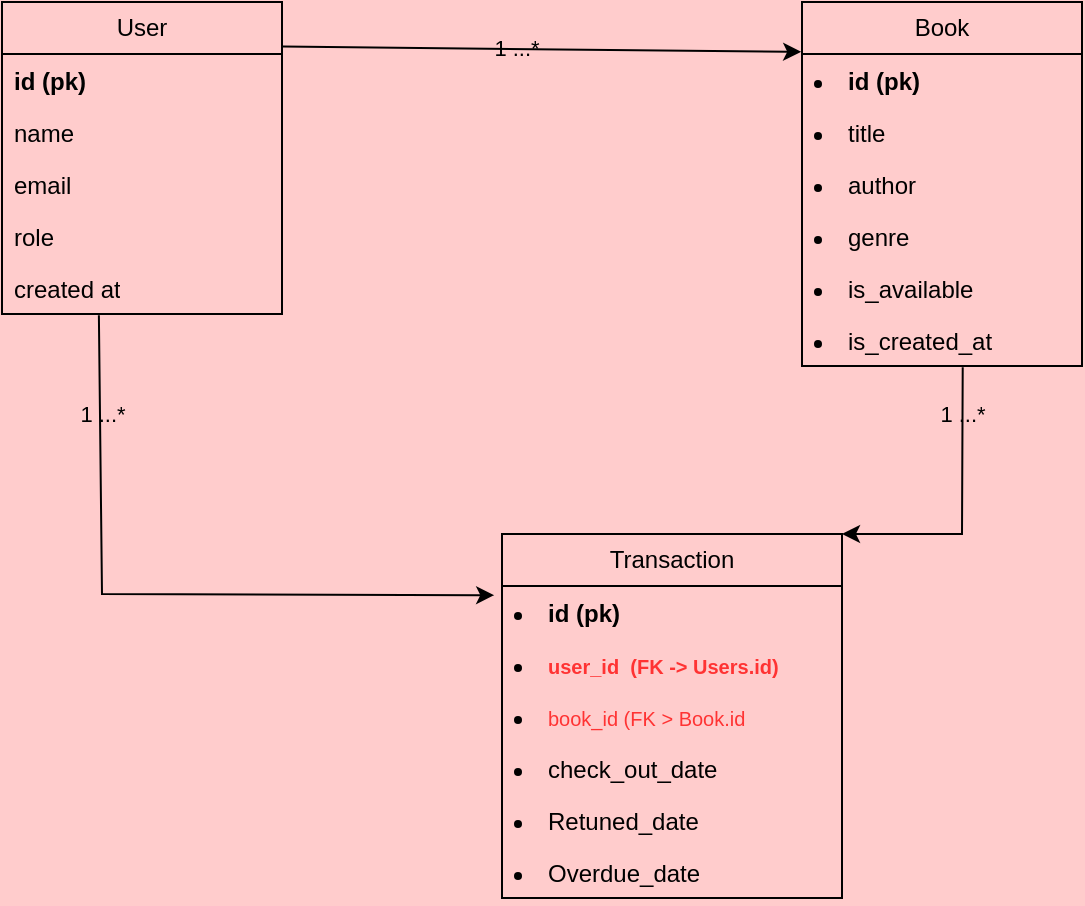 <mxfile version="27.0.6">
  <diagram name="Page-1" id="eJ5uw_zrAGtuqEUsYYr_">
    <mxGraphModel dx="1511" dy="511" grid="1" gridSize="10" guides="1" tooltips="1" connect="1" arrows="1" fold="1" page="1" pageScale="1" pageWidth="850" pageHeight="1100" background="#FFCCCC" math="0" shadow="0">
      <root>
        <mxCell id="0" />
        <mxCell id="1" parent="0" />
        <mxCell id="eAUDB-SRGVo6K7p-f1jW-1" value="User" style="swimlane;fontStyle=0;childLayout=stackLayout;horizontal=1;startSize=26;fillColor=none;horizontalStack=0;resizeParent=1;resizeParentMax=0;resizeLast=0;collapsible=1;marginBottom=0;whiteSpace=wrap;html=1;labelBackgroundColor=none;" parent="1" vertex="1">
          <mxGeometry x="70" y="34" width="140" height="156" as="geometry" />
        </mxCell>
        <mxCell id="eAUDB-SRGVo6K7p-f1jW-3" value="&lt;b&gt;id (pk)&lt;/b&gt;" style="text;strokeColor=none;fillColor=none;align=left;verticalAlign=top;spacingLeft=4;spacingRight=4;overflow=hidden;rotatable=0;points=[[0,0.5],[1,0.5]];portConstraint=eastwest;whiteSpace=wrap;html=1;labelBackgroundColor=none;" parent="eAUDB-SRGVo6K7p-f1jW-1" vertex="1">
          <mxGeometry y="26" width="140" height="26" as="geometry" />
        </mxCell>
        <mxCell id="eAUDB-SRGVo6K7p-f1jW-5" value="name" style="text;strokeColor=none;fillColor=none;align=left;verticalAlign=top;spacingLeft=4;spacingRight=4;overflow=hidden;rotatable=0;points=[[0,0.5],[1,0.5]];portConstraint=eastwest;whiteSpace=wrap;html=1;labelBackgroundColor=none;" parent="eAUDB-SRGVo6K7p-f1jW-1" vertex="1">
          <mxGeometry y="52" width="140" height="26" as="geometry" />
        </mxCell>
        <mxCell id="eAUDB-SRGVo6K7p-f1jW-6" value="email" style="text;strokeColor=none;fillColor=none;align=left;verticalAlign=top;spacingLeft=4;spacingRight=4;overflow=hidden;rotatable=0;points=[[0,0.5],[1,0.5]];portConstraint=eastwest;whiteSpace=wrap;html=1;labelBackgroundColor=none;" parent="eAUDB-SRGVo6K7p-f1jW-1" vertex="1">
          <mxGeometry y="78" width="140" height="26" as="geometry" />
        </mxCell>
        <mxCell id="eAUDB-SRGVo6K7p-f1jW-32" value="role" style="text;strokeColor=none;fillColor=none;align=left;verticalAlign=top;spacingLeft=4;spacingRight=4;overflow=hidden;rotatable=0;points=[[0,0.5],[1,0.5]];portConstraint=eastwest;whiteSpace=wrap;html=1;labelBackgroundColor=none;" parent="eAUDB-SRGVo6K7p-f1jW-1" vertex="1">
          <mxGeometry y="104" width="140" height="26" as="geometry" />
        </mxCell>
        <mxCell id="eAUDB-SRGVo6K7p-f1jW-4" value="created at" style="text;strokeColor=none;fillColor=none;align=left;verticalAlign=top;spacingLeft=4;spacingRight=4;overflow=hidden;rotatable=0;points=[[0,0.5],[1,0.5]];portConstraint=eastwest;whiteSpace=wrap;html=1;labelBackgroundColor=none;" parent="eAUDB-SRGVo6K7p-f1jW-1" vertex="1">
          <mxGeometry y="130" width="140" height="26" as="geometry" />
        </mxCell>
        <mxCell id="eAUDB-SRGVo6K7p-f1jW-7" value="Book" style="swimlane;fontStyle=0;childLayout=stackLayout;horizontal=1;startSize=26;fillColor=none;horizontalStack=0;resizeParent=1;resizeParentMax=0;resizeLast=0;collapsible=1;marginBottom=0;whiteSpace=wrap;html=1;labelBackgroundColor=none;" parent="1" vertex="1">
          <mxGeometry x="470" y="34" width="140" height="182" as="geometry" />
        </mxCell>
        <mxCell id="eAUDB-SRGVo6K7p-f1jW-8" value="&lt;li&gt;&lt;b&gt;id (pk)&lt;/b&gt;&lt;/li&gt;" style="text;strokeColor=none;fillColor=none;align=left;verticalAlign=top;spacingLeft=4;spacingRight=4;overflow=hidden;rotatable=0;points=[[0,0.5],[1,0.5]];portConstraint=eastwest;whiteSpace=wrap;html=1;labelBackgroundColor=none;" parent="eAUDB-SRGVo6K7p-f1jW-7" vertex="1">
          <mxGeometry y="26" width="140" height="26" as="geometry" />
        </mxCell>
        <mxCell id="eAUDB-SRGVo6K7p-f1jW-34" value="&lt;li&gt;title&amp;nbsp;&lt;/li&gt;" style="text;strokeColor=none;fillColor=none;align=left;verticalAlign=top;spacingLeft=4;spacingRight=4;overflow=hidden;rotatable=0;points=[[0,0.5],[1,0.5]];portConstraint=eastwest;whiteSpace=wrap;html=1;labelBackgroundColor=none;" parent="eAUDB-SRGVo6K7p-f1jW-7" vertex="1">
          <mxGeometry y="52" width="140" height="26" as="geometry" />
        </mxCell>
        <mxCell id="eAUDB-SRGVo6K7p-f1jW-9" value="&lt;li&gt;&lt;span style=&quot;background-color: transparent; color: light-dark(rgb(0, 0, 0), rgb(255, 255, 255));&quot;&gt;author&lt;/span&gt;&lt;/li&gt;" style="text;strokeColor=none;fillColor=none;align=left;verticalAlign=top;spacingLeft=4;spacingRight=4;overflow=hidden;rotatable=0;points=[[0,0.5],[1,0.5]];portConstraint=eastwest;whiteSpace=wrap;html=1;labelBackgroundColor=none;" parent="eAUDB-SRGVo6K7p-f1jW-7" vertex="1">
          <mxGeometry y="78" width="140" height="26" as="geometry" />
        </mxCell>
        <mxCell id="eAUDB-SRGVo6K7p-f1jW-10" value="&lt;li&gt;&lt;span style=&quot;background-color: transparent; color: light-dark(rgb(0, 0, 0), rgb(255, 255, 255));&quot;&gt;genre&lt;/span&gt;&lt;/li&gt;" style="text;strokeColor=none;fillColor=none;align=left;verticalAlign=top;spacingLeft=4;spacingRight=4;overflow=hidden;rotatable=0;points=[[0,0.5],[1,0.5]];portConstraint=eastwest;whiteSpace=wrap;html=1;labelBackgroundColor=none;" parent="eAUDB-SRGVo6K7p-f1jW-7" vertex="1">
          <mxGeometry y="104" width="140" height="26" as="geometry" />
        </mxCell>
        <mxCell id="eAUDB-SRGVo6K7p-f1jW-13" value="&lt;li&gt;&lt;span style=&quot;background-color: transparent; color: light-dark(rgb(0, 0, 0), rgb(255, 255, 255));&quot;&gt;is_available&lt;/span&gt;&lt;/li&gt;" style="text;strokeColor=none;fillColor=none;align=left;verticalAlign=top;spacingLeft=4;spacingRight=4;overflow=hidden;rotatable=0;points=[[0,0.5],[1,0.5]];portConstraint=eastwest;whiteSpace=wrap;html=1;labelBackgroundColor=none;" parent="eAUDB-SRGVo6K7p-f1jW-7" vertex="1">
          <mxGeometry y="130" width="140" height="26" as="geometry" />
        </mxCell>
        <mxCell id="eAUDB-SRGVo6K7p-f1jW-11" value="&lt;li&gt;&lt;span style=&quot;background-color: transparent; color: light-dark(rgb(0, 0, 0), rgb(255, 255, 255));&quot;&gt;is_created_at&amp;nbsp;&lt;/span&gt;&lt;/li&gt;" style="text;strokeColor=none;fillColor=none;align=left;verticalAlign=top;spacingLeft=4;spacingRight=4;overflow=hidden;rotatable=0;points=[[0,0.5],[1,0.5]];portConstraint=eastwest;whiteSpace=wrap;html=1;labelBackgroundColor=none;" parent="eAUDB-SRGVo6K7p-f1jW-7" vertex="1">
          <mxGeometry y="156" width="140" height="26" as="geometry" />
        </mxCell>
        <mxCell id="eAUDB-SRGVo6K7p-f1jW-15" value="Transaction" style="swimlane;fontStyle=0;childLayout=stackLayout;horizontal=1;startSize=26;fillColor=none;horizontalStack=0;resizeParent=1;resizeParentMax=0;resizeLast=0;collapsible=1;marginBottom=0;whiteSpace=wrap;html=1;labelBackgroundColor=none;" parent="1" vertex="1">
          <mxGeometry x="320" y="300" width="170" height="182" as="geometry">
            <mxRectangle x="320" y="300" width="100" height="30" as="alternateBounds" />
          </mxGeometry>
        </mxCell>
        <mxCell id="eAUDB-SRGVo6K7p-f1jW-16" value="&lt;li&gt;&lt;b&gt;id (pk)&lt;/b&gt;&lt;/li&gt;" style="text;strokeColor=none;fillColor=none;align=left;verticalAlign=top;spacingLeft=4;spacingRight=4;overflow=hidden;rotatable=0;points=[[0,0.5],[1,0.5]];portConstraint=eastwest;whiteSpace=wrap;html=1;labelBackgroundColor=none;" parent="eAUDB-SRGVo6K7p-f1jW-15" vertex="1">
          <mxGeometry y="26" width="170" height="26" as="geometry" />
        </mxCell>
        <mxCell id="eAUDB-SRGVo6K7p-f1jW-17" value="&lt;li&gt;&lt;font style=&quot;font-size: 10px; color: rgb(255, 51, 51);&quot;&gt;&lt;b&gt;&lt;span style=&quot;background-color: transparent;&quot;&gt;user_id&amp;nbsp;&amp;nbsp;&lt;/span&gt;(FK -&amp;gt; Users.id)&lt;/b&gt;&lt;/font&gt;&lt;/li&gt;" style="text;strokeColor=none;fillColor=none;align=left;verticalAlign=top;spacingLeft=4;spacingRight=4;overflow=hidden;rotatable=0;points=[[0,0.5],[1,0.5]];portConstraint=eastwest;whiteSpace=wrap;html=1;labelBackgroundColor=none;" parent="eAUDB-SRGVo6K7p-f1jW-15" vertex="1">
          <mxGeometry y="52" width="170" height="26" as="geometry" />
        </mxCell>
        <mxCell id="eAUDB-SRGVo6K7p-f1jW-18" value="&lt;li&gt;&lt;span style=&quot;background-color: transparent;&quot;&gt;&lt;font style=&quot;font-size: 10px; color: light-dark(rgb(255, 51, 51), rgb(255, 255, 255));&quot;&gt;book_id (FK &amp;gt; Book.id&lt;/font&gt;&lt;/span&gt;&lt;/li&gt;" style="text;strokeColor=none;fillColor=none;align=left;verticalAlign=top;spacingLeft=4;spacingRight=4;overflow=hidden;rotatable=0;points=[[0,0.5],[1,0.5]];portConstraint=eastwest;whiteSpace=wrap;html=1;labelBackgroundColor=none;" parent="eAUDB-SRGVo6K7p-f1jW-15" vertex="1">
          <mxGeometry y="78" width="170" height="26" as="geometry" />
        </mxCell>
        <mxCell id="eAUDB-SRGVo6K7p-f1jW-24" value="&lt;li&gt;&lt;span style=&quot;background-color: transparent; color: light-dark(rgb(0, 0, 0), rgb(255, 255, 255));&quot;&gt;check_out_date&lt;/span&gt;&lt;/li&gt;" style="text;strokeColor=none;fillColor=none;align=left;verticalAlign=top;spacingLeft=4;spacingRight=4;overflow=hidden;rotatable=0;points=[[0,0.5],[1,0.5]];portConstraint=eastwest;whiteSpace=wrap;html=1;labelBackgroundColor=none;" parent="eAUDB-SRGVo6K7p-f1jW-15" vertex="1">
          <mxGeometry y="104" width="170" height="26" as="geometry" />
        </mxCell>
        <mxCell id="eAUDB-SRGVo6K7p-f1jW-23" value="&lt;li&gt;&lt;span style=&quot;background-color: transparent; color: light-dark(rgb(0, 0, 0), rgb(255, 255, 255));&quot;&gt;Retuned_date&lt;/span&gt;&lt;/li&gt;" style="text;strokeColor=none;fillColor=none;align=left;verticalAlign=top;spacingLeft=4;spacingRight=4;overflow=hidden;rotatable=0;points=[[0,0.5],[1,0.5]];portConstraint=eastwest;whiteSpace=wrap;html=1;labelBackgroundColor=none;" parent="eAUDB-SRGVo6K7p-f1jW-15" vertex="1">
          <mxGeometry y="130" width="170" height="26" as="geometry" />
        </mxCell>
        <mxCell id="eAUDB-SRGVo6K7p-f1jW-20" value="&lt;li&gt;&lt;span style=&quot;background-color: transparent; color: light-dark(rgb(0, 0, 0), rgb(255, 255, 255));&quot;&gt;Overdue_date&lt;/span&gt;&lt;/li&gt;" style="text;strokeColor=none;fillColor=none;align=left;verticalAlign=top;spacingLeft=4;spacingRight=4;overflow=hidden;rotatable=0;points=[[0,0.5],[1,0.5]];portConstraint=eastwest;whiteSpace=wrap;html=1;labelBackgroundColor=none;" parent="eAUDB-SRGVo6K7p-f1jW-15" vertex="1">
          <mxGeometry y="156" width="170" height="26" as="geometry" />
        </mxCell>
        <mxCell id="eAUDB-SRGVo6K7p-f1jW-26" value="" style="endArrow=classic;html=1;rounded=0;exitX=1.003;exitY=0.143;exitDx=0;exitDy=0;exitPerimeter=0;entryX=-0.003;entryY=0.137;entryDx=0;entryDy=0;entryPerimeter=0;labelBackgroundColor=none;fontColor=default;" parent="1" source="eAUDB-SRGVo6K7p-f1jW-1" target="eAUDB-SRGVo6K7p-f1jW-7" edge="1">
          <mxGeometry width="50" height="50" relative="1" as="geometry">
            <mxPoint x="290" y="160" as="sourcePoint" />
            <mxPoint x="340" y="110" as="targetPoint" />
          </mxGeometry>
        </mxCell>
        <mxCell id="eAUDB-SRGVo6K7p-f1jW-29" value="1 ...*" style="edgeLabel;html=1;align=center;verticalAlign=middle;resizable=0;points=[];labelBackgroundColor=none;" parent="eAUDB-SRGVo6K7p-f1jW-26" vertex="1" connectable="0">
          <mxGeometry x="-0.105" y="1" relative="1" as="geometry">
            <mxPoint as="offset" />
          </mxGeometry>
        </mxCell>
        <mxCell id="eAUDB-SRGVo6K7p-f1jW-27" value="" style="endArrow=classic;html=1;rounded=0;exitX=0.574;exitY=1.023;exitDx=0;exitDy=0;exitPerimeter=0;entryX=1;entryY=0;entryDx=0;entryDy=0;labelBackgroundColor=none;fontColor=default;" parent="1" source="eAUDB-SRGVo6K7p-f1jW-11" target="eAUDB-SRGVo6K7p-f1jW-15" edge="1">
          <mxGeometry width="50" height="50" relative="1" as="geometry">
            <mxPoint x="310" y="84" as="sourcePoint" />
            <mxPoint x="570" y="60" as="targetPoint" />
            <Array as="points">
              <mxPoint x="550" y="300" />
            </Array>
          </mxGeometry>
        </mxCell>
        <mxCell id="eAUDB-SRGVo6K7p-f1jW-28" value="" style="endArrow=classic;html=1;rounded=0;entryX=-0.023;entryY=0.177;entryDx=0;entryDy=0;entryPerimeter=0;exitX=0.346;exitY=1.023;exitDx=0;exitDy=0;exitPerimeter=0;labelBackgroundColor=none;fontColor=default;" parent="1" source="eAUDB-SRGVo6K7p-f1jW-4" target="eAUDB-SRGVo6K7p-f1jW-16" edge="1">
          <mxGeometry width="50" height="50" relative="1" as="geometry">
            <mxPoint x="110" y="200" as="sourcePoint" />
            <mxPoint x="660" y="250" as="targetPoint" />
            <Array as="points">
              <mxPoint x="120" y="330" />
            </Array>
          </mxGeometry>
        </mxCell>
        <mxCell id="eAUDB-SRGVo6K7p-f1jW-30" value="1 ...*" style="edgeLabel;html=1;align=center;verticalAlign=middle;resizable=0;points=[];labelBackgroundColor=none;" parent="1" vertex="1" connectable="0">
          <mxGeometry x="550" y="240" as="geometry" />
        </mxCell>
        <mxCell id="eAUDB-SRGVo6K7p-f1jW-31" value="1 ...*" style="edgeLabel;html=1;align=center;verticalAlign=middle;resizable=0;points=[];labelBackgroundColor=none;" parent="1" vertex="1" connectable="0">
          <mxGeometry x="120" y="240" as="geometry" />
        </mxCell>
      </root>
    </mxGraphModel>
  </diagram>
</mxfile>
